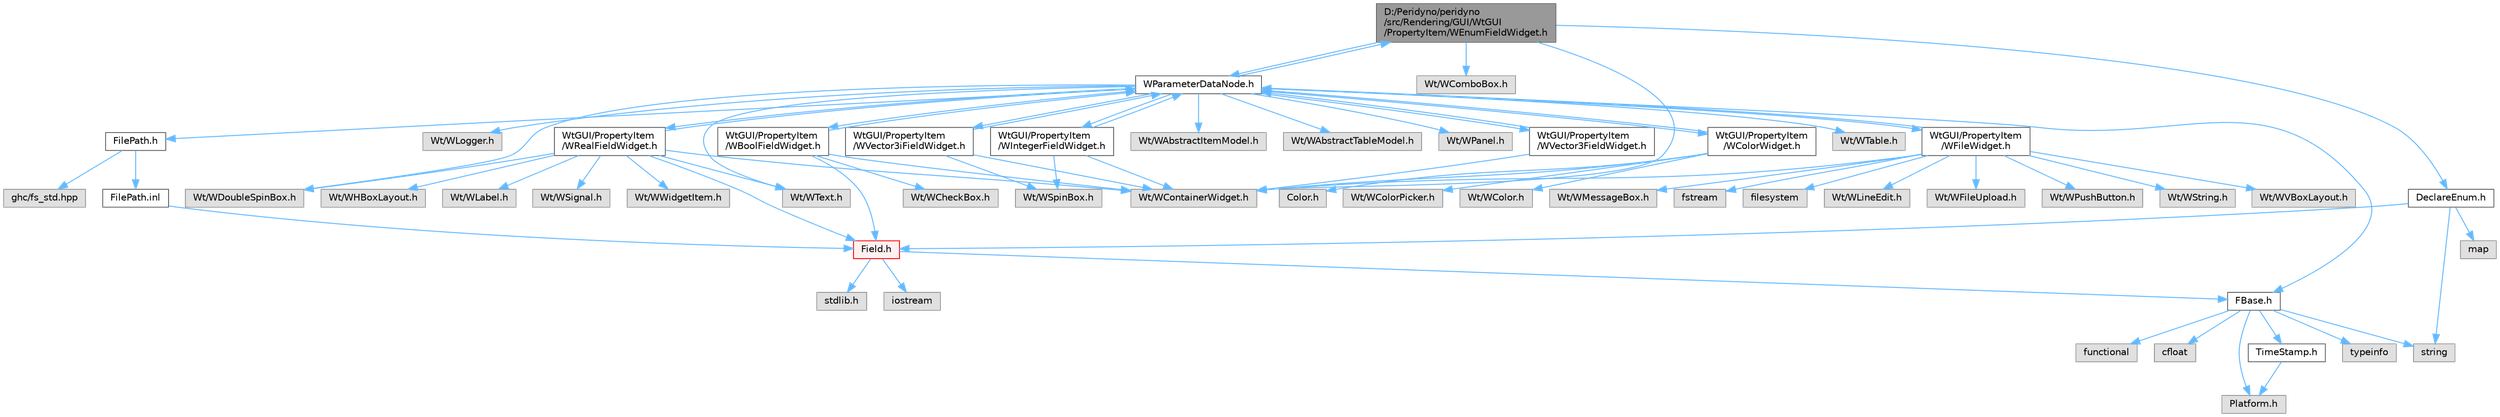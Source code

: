 digraph "D:/Peridyno/peridyno/src/Rendering/GUI/WtGUI/PropertyItem/WEnumFieldWidget.h"
{
 // LATEX_PDF_SIZE
  bgcolor="transparent";
  edge [fontname=Helvetica,fontsize=10,labelfontname=Helvetica,labelfontsize=10];
  node [fontname=Helvetica,fontsize=10,shape=box,height=0.2,width=0.4];
  Node1 [id="Node000001",label="D:/Peridyno/peridyno\l/src/Rendering/GUI/WtGUI\l/PropertyItem/WEnumFieldWidget.h",height=0.2,width=0.4,color="gray40", fillcolor="grey60", style="filled", fontcolor="black",tooltip=" "];
  Node1 -> Node2 [id="edge1_Node000001_Node000002",color="steelblue1",style="solid",tooltip=" "];
  Node2 [id="Node000002",label="Wt/WContainerWidget.h",height=0.2,width=0.4,color="grey60", fillcolor="#E0E0E0", style="filled",tooltip=" "];
  Node1 -> Node3 [id="edge2_Node000001_Node000003",color="steelblue1",style="solid",tooltip=" "];
  Node3 [id="Node000003",label="Wt/WComboBox.h",height=0.2,width=0.4,color="grey60", fillcolor="#E0E0E0", style="filled",tooltip=" "];
  Node1 -> Node4 [id="edge3_Node000001_Node000004",color="steelblue1",style="solid",tooltip=" "];
  Node4 [id="Node000004",label="WParameterDataNode.h",height=0.2,width=0.4,color="grey40", fillcolor="white", style="filled",URL="$_w_parameter_data_node_8h.html",tooltip=" "];
  Node4 -> Node5 [id="edge4_Node000004_Node000005",color="steelblue1",style="solid",tooltip=" "];
  Node5 [id="Node000005",label="Wt/WAbstractItemModel.h",height=0.2,width=0.4,color="grey60", fillcolor="#E0E0E0", style="filled",tooltip=" "];
  Node4 -> Node6 [id="edge5_Node000004_Node000006",color="steelblue1",style="solid",tooltip=" "];
  Node6 [id="Node000006",label="Wt/WAbstractTableModel.h",height=0.2,width=0.4,color="grey60", fillcolor="#E0E0E0", style="filled",tooltip=" "];
  Node4 -> Node7 [id="edge6_Node000004_Node000007",color="steelblue1",style="solid",tooltip=" "];
  Node7 [id="Node000007",label="Wt/WText.h",height=0.2,width=0.4,color="grey60", fillcolor="#E0E0E0", style="filled",tooltip=" "];
  Node4 -> Node8 [id="edge7_Node000004_Node000008",color="steelblue1",style="solid",tooltip=" "];
  Node8 [id="Node000008",label="Wt/WPanel.h",height=0.2,width=0.4,color="grey60", fillcolor="#E0E0E0", style="filled",tooltip=" "];
  Node4 -> Node9 [id="edge8_Node000004_Node000009",color="steelblue1",style="solid",tooltip=" "];
  Node9 [id="Node000009",label="Wt/WTable.h",height=0.2,width=0.4,color="grey60", fillcolor="#E0E0E0", style="filled",tooltip=" "];
  Node4 -> Node10 [id="edge9_Node000004_Node000010",color="steelblue1",style="solid",tooltip=" "];
  Node10 [id="Node000010",label="Wt/WDoubleSpinBox.h",height=0.2,width=0.4,color="grey60", fillcolor="#E0E0E0", style="filled",tooltip=" "];
  Node4 -> Node11 [id="edge10_Node000004_Node000011",color="steelblue1",style="solid",tooltip=" "];
  Node11 [id="Node000011",label="Wt/WLogger.h",height=0.2,width=0.4,color="grey60", fillcolor="#E0E0E0", style="filled",tooltip=" "];
  Node4 -> Node12 [id="edge11_Node000004_Node000012",color="steelblue1",style="solid",tooltip=" "];
  Node12 [id="Node000012",label="FBase.h",height=0.2,width=0.4,color="grey40", fillcolor="white", style="filled",URL="$_f_base_8h.html",tooltip=" "];
  Node12 -> Node13 [id="edge12_Node000012_Node000013",color="steelblue1",style="solid",tooltip=" "];
  Node13 [id="Node000013",label="Platform.h",height=0.2,width=0.4,color="grey60", fillcolor="#E0E0E0", style="filled",tooltip=" "];
  Node12 -> Node14 [id="edge13_Node000012_Node000014",color="steelblue1",style="solid",tooltip=" "];
  Node14 [id="Node000014",label="TimeStamp.h",height=0.2,width=0.4,color="grey40", fillcolor="white", style="filled",URL="$_time_stamp_8h.html",tooltip=" "];
  Node14 -> Node13 [id="edge14_Node000014_Node000013",color="steelblue1",style="solid",tooltip=" "];
  Node12 -> Node15 [id="edge15_Node000012_Node000015",color="steelblue1",style="solid",tooltip=" "];
  Node15 [id="Node000015",label="typeinfo",height=0.2,width=0.4,color="grey60", fillcolor="#E0E0E0", style="filled",tooltip=" "];
  Node12 -> Node16 [id="edge16_Node000012_Node000016",color="steelblue1",style="solid",tooltip=" "];
  Node16 [id="Node000016",label="string",height=0.2,width=0.4,color="grey60", fillcolor="#E0E0E0", style="filled",tooltip=" "];
  Node12 -> Node17 [id="edge17_Node000012_Node000017",color="steelblue1",style="solid",tooltip=" "];
  Node17 [id="Node000017",label="functional",height=0.2,width=0.4,color="grey60", fillcolor="#E0E0E0", style="filled",tooltip=" "];
  Node12 -> Node18 [id="edge18_Node000012_Node000018",color="steelblue1",style="solid",tooltip=" "];
  Node18 [id="Node000018",label="cfloat",height=0.2,width=0.4,color="grey60", fillcolor="#E0E0E0", style="filled",tooltip=" "];
  Node4 -> Node19 [id="edge19_Node000004_Node000019",color="steelblue1",style="solid",tooltip=" "];
  Node19 [id="Node000019",label="FilePath.h",height=0.2,width=0.4,color="grey40", fillcolor="white", style="filled",URL="$_file_path_8h.html",tooltip=" "];
  Node19 -> Node20 [id="edge20_Node000019_Node000020",color="steelblue1",style="solid",tooltip=" "];
  Node20 [id="Node000020",label="ghc/fs_std.hpp",height=0.2,width=0.4,color="grey60", fillcolor="#E0E0E0", style="filled",tooltip=" "];
  Node19 -> Node21 [id="edge21_Node000019_Node000021",color="steelblue1",style="solid",tooltip=" "];
  Node21 [id="Node000021",label="FilePath.inl",height=0.2,width=0.4,color="grey40", fillcolor="white", style="filled",URL="$_file_path_8inl.html",tooltip=" "];
  Node21 -> Node22 [id="edge22_Node000021_Node000022",color="steelblue1",style="solid",tooltip=" "];
  Node22 [id="Node000022",label="Field.h",height=0.2,width=0.4,color="red", fillcolor="#FFF0F0", style="filled",URL="$_field_8h.html",tooltip=" "];
  Node22 -> Node23 [id="edge23_Node000022_Node000023",color="steelblue1",style="solid",tooltip=" "];
  Node23 [id="Node000023",label="iostream",height=0.2,width=0.4,color="grey60", fillcolor="#E0E0E0", style="filled",tooltip=" "];
  Node22 -> Node24 [id="edge24_Node000022_Node000024",color="steelblue1",style="solid",tooltip=" "];
  Node24 [id="Node000024",label="stdlib.h",height=0.2,width=0.4,color="grey60", fillcolor="#E0E0E0", style="filled",tooltip=" "];
  Node22 -> Node12 [id="edge25_Node000022_Node000012",color="steelblue1",style="solid",tooltip=" "];
  Node4 -> Node76 [id="edge26_Node000004_Node000076",color="steelblue1",style="solid",tooltip=" "];
  Node76 [id="Node000076",label="WtGUI/PropertyItem\l/WRealFieldWidget.h",height=0.2,width=0.4,color="grey40", fillcolor="white", style="filled",URL="$_w_real_field_widget_8h.html",tooltip=" "];
  Node76 -> Node2 [id="edge27_Node000076_Node000002",color="steelblue1",style="solid",tooltip=" "];
  Node76 -> Node77 [id="edge28_Node000076_Node000077",color="steelblue1",style="solid",tooltip=" "];
  Node77 [id="Node000077",label="Wt/WWidgetItem.h",height=0.2,width=0.4,color="grey60", fillcolor="#E0E0E0", style="filled",tooltip=" "];
  Node76 -> Node78 [id="edge29_Node000076_Node000078",color="steelblue1",style="solid",tooltip=" "];
  Node78 [id="Node000078",label="Wt/WHBoxLayout.h",height=0.2,width=0.4,color="grey60", fillcolor="#E0E0E0", style="filled",tooltip=" "];
  Node76 -> Node79 [id="edge30_Node000076_Node000079",color="steelblue1",style="solid",tooltip=" "];
  Node79 [id="Node000079",label="Wt/WLabel.h",height=0.2,width=0.4,color="grey60", fillcolor="#E0E0E0", style="filled",tooltip=" "];
  Node76 -> Node7 [id="edge31_Node000076_Node000007",color="steelblue1",style="solid",tooltip=" "];
  Node76 -> Node10 [id="edge32_Node000076_Node000010",color="steelblue1",style="solid",tooltip=" "];
  Node76 -> Node80 [id="edge33_Node000076_Node000080",color="steelblue1",style="solid",tooltip=" "];
  Node80 [id="Node000080",label="Wt/WSignal.h",height=0.2,width=0.4,color="grey60", fillcolor="#E0E0E0", style="filled",tooltip=" "];
  Node76 -> Node22 [id="edge34_Node000076_Node000022",color="steelblue1",style="solid",tooltip=" "];
  Node76 -> Node4 [id="edge35_Node000076_Node000004",color="steelblue1",style="solid",tooltip=" "];
  Node4 -> Node81 [id="edge36_Node000004_Node000081",color="steelblue1",style="solid",tooltip=" "];
  Node81 [id="Node000081",label="WtGUI/PropertyItem\l/WVector3FieldWidget.h",height=0.2,width=0.4,color="grey40", fillcolor="white", style="filled",URL="$_w_vector3_field_widget_8h.html",tooltip=" "];
  Node81 -> Node2 [id="edge37_Node000081_Node000002",color="steelblue1",style="solid",tooltip=" "];
  Node81 -> Node4 [id="edge38_Node000081_Node000004",color="steelblue1",style="solid",tooltip=" "];
  Node4 -> Node82 [id="edge39_Node000004_Node000082",color="steelblue1",style="solid",tooltip=" "];
  Node82 [id="Node000082",label="WtGUI/PropertyItem\l/WVector3iFieldWidget.h",height=0.2,width=0.4,color="grey40", fillcolor="white", style="filled",URL="$_w_vector3i_field_widget_8h.html",tooltip=" "];
  Node82 -> Node2 [id="edge40_Node000082_Node000002",color="steelblue1",style="solid",tooltip=" "];
  Node82 -> Node83 [id="edge41_Node000082_Node000083",color="steelblue1",style="solid",tooltip=" "];
  Node83 [id="Node000083",label="Wt/WSpinBox.h",height=0.2,width=0.4,color="grey60", fillcolor="#E0E0E0", style="filled",tooltip=" "];
  Node82 -> Node4 [id="edge42_Node000082_Node000004",color="steelblue1",style="solid",tooltip=" "];
  Node4 -> Node84 [id="edge43_Node000004_Node000084",color="steelblue1",style="solid",tooltip=" "];
  Node84 [id="Node000084",label="WtGUI/PropertyItem\l/WBoolFieldWidget.h",height=0.2,width=0.4,color="grey40", fillcolor="white", style="filled",URL="$_w_bool_field_widget_8h.html",tooltip=" "];
  Node84 -> Node2 [id="edge44_Node000084_Node000002",color="steelblue1",style="solid",tooltip=" "];
  Node84 -> Node85 [id="edge45_Node000084_Node000085",color="steelblue1",style="solid",tooltip=" "];
  Node85 [id="Node000085",label="Wt/WCheckBox.h",height=0.2,width=0.4,color="grey60", fillcolor="#E0E0E0", style="filled",tooltip=" "];
  Node84 -> Node22 [id="edge46_Node000084_Node000022",color="steelblue1",style="solid",tooltip=" "];
  Node84 -> Node4 [id="edge47_Node000084_Node000004",color="steelblue1",style="solid",tooltip=" "];
  Node4 -> Node86 [id="edge48_Node000004_Node000086",color="steelblue1",style="solid",tooltip=" "];
  Node86 [id="Node000086",label="WtGUI/PropertyItem\l/WIntegerFieldWidget.h",height=0.2,width=0.4,color="grey40", fillcolor="white", style="filled",URL="$_w_integer_field_widget_8h.html",tooltip=" "];
  Node86 -> Node2 [id="edge49_Node000086_Node000002",color="steelblue1",style="solid",tooltip=" "];
  Node86 -> Node83 [id="edge50_Node000086_Node000083",color="steelblue1",style="solid",tooltip=" "];
  Node86 -> Node4 [id="edge51_Node000086_Node000004",color="steelblue1",style="solid",tooltip=" "];
  Node4 -> Node87 [id="edge52_Node000004_Node000087",color="steelblue1",style="solid",tooltip=" "];
  Node87 [id="Node000087",label="WtGUI/PropertyItem\l/WColorWidget.h",height=0.2,width=0.4,color="grey40", fillcolor="white", style="filled",URL="$_w_color_widget_8h.html",tooltip=" "];
  Node87 -> Node2 [id="edge53_Node000087_Node000002",color="steelblue1",style="solid",tooltip=" "];
  Node87 -> Node88 [id="edge54_Node000087_Node000088",color="steelblue1",style="solid",tooltip=" "];
  Node88 [id="Node000088",label="Wt/WColorPicker.h",height=0.2,width=0.4,color="grey60", fillcolor="#E0E0E0", style="filled",tooltip=" "];
  Node87 -> Node89 [id="edge55_Node000087_Node000089",color="steelblue1",style="solid",tooltip=" "];
  Node89 [id="Node000089",label="Wt/WColor.h",height=0.2,width=0.4,color="grey60", fillcolor="#E0E0E0", style="filled",tooltip=" "];
  Node87 -> Node4 [id="edge56_Node000087_Node000004",color="steelblue1",style="solid",tooltip=" "];
  Node87 -> Node90 [id="edge57_Node000087_Node000090",color="steelblue1",style="solid",tooltip=" "];
  Node90 [id="Node000090",label="Color.h",height=0.2,width=0.4,color="grey60", fillcolor="#E0E0E0", style="filled",tooltip=" "];
  Node4 -> Node91 [id="edge58_Node000004_Node000091",color="steelblue1",style="solid",tooltip=" "];
  Node91 [id="Node000091",label="WtGUI/PropertyItem\l/WFileWidget.h",height=0.2,width=0.4,color="grey40", fillcolor="white", style="filled",URL="$_w_file_widget_8h.html",tooltip=" "];
  Node91 -> Node2 [id="edge59_Node000091_Node000002",color="steelblue1",style="solid",tooltip=" "];
  Node91 -> Node92 [id="edge60_Node000091_Node000092",color="steelblue1",style="solid",tooltip=" "];
  Node92 [id="Node000092",label="Wt/WLineEdit.h",height=0.2,width=0.4,color="grey60", fillcolor="#E0E0E0", style="filled",tooltip=" "];
  Node91 -> Node93 [id="edge61_Node000091_Node000093",color="steelblue1",style="solid",tooltip=" "];
  Node93 [id="Node000093",label="Wt/WFileUpload.h",height=0.2,width=0.4,color="grey60", fillcolor="#E0E0E0", style="filled",tooltip=" "];
  Node91 -> Node94 [id="edge62_Node000091_Node000094",color="steelblue1",style="solid",tooltip=" "];
  Node94 [id="Node000094",label="Wt/WPushButton.h",height=0.2,width=0.4,color="grey60", fillcolor="#E0E0E0", style="filled",tooltip=" "];
  Node91 -> Node95 [id="edge63_Node000091_Node000095",color="steelblue1",style="solid",tooltip=" "];
  Node95 [id="Node000095",label="Wt/WString.h",height=0.2,width=0.4,color="grey60", fillcolor="#E0E0E0", style="filled",tooltip=" "];
  Node91 -> Node96 [id="edge64_Node000091_Node000096",color="steelblue1",style="solid",tooltip=" "];
  Node96 [id="Node000096",label="Wt/WVBoxLayout.h",height=0.2,width=0.4,color="grey60", fillcolor="#E0E0E0", style="filled",tooltip=" "];
  Node91 -> Node97 [id="edge65_Node000091_Node000097",color="steelblue1",style="solid",tooltip=" "];
  Node97 [id="Node000097",label="Wt/WMessageBox.h",height=0.2,width=0.4,color="grey60", fillcolor="#E0E0E0", style="filled",tooltip=" "];
  Node91 -> Node4 [id="edge66_Node000091_Node000004",color="steelblue1",style="solid",tooltip=" "];
  Node91 -> Node98 [id="edge67_Node000091_Node000098",color="steelblue1",style="solid",tooltip=" "];
  Node98 [id="Node000098",label="fstream",height=0.2,width=0.4,color="grey60", fillcolor="#E0E0E0", style="filled",tooltip=" "];
  Node91 -> Node99 [id="edge68_Node000091_Node000099",color="steelblue1",style="solid",tooltip=" "];
  Node99 [id="Node000099",label="filesystem",height=0.2,width=0.4,color="grey60", fillcolor="#E0E0E0", style="filled",tooltip=" "];
  Node4 -> Node1 [id="edge69_Node000004_Node000001",color="steelblue1",style="solid",tooltip=" "];
  Node1 -> Node100 [id="edge70_Node000001_Node000100",color="steelblue1",style="solid",tooltip=" "];
  Node100 [id="Node000100",label="DeclareEnum.h",height=0.2,width=0.4,color="grey40", fillcolor="white", style="filled",URL="$_declare_enum_8h.html",tooltip=" "];
  Node100 -> Node101 [id="edge71_Node000100_Node000101",color="steelblue1",style="solid",tooltip=" "];
  Node101 [id="Node000101",label="map",height=0.2,width=0.4,color="grey60", fillcolor="#E0E0E0", style="filled",tooltip=" "];
  Node100 -> Node16 [id="edge72_Node000100_Node000016",color="steelblue1",style="solid",tooltip=" "];
  Node100 -> Node22 [id="edge73_Node000100_Node000022",color="steelblue1",style="solid",tooltip=" "];
}
